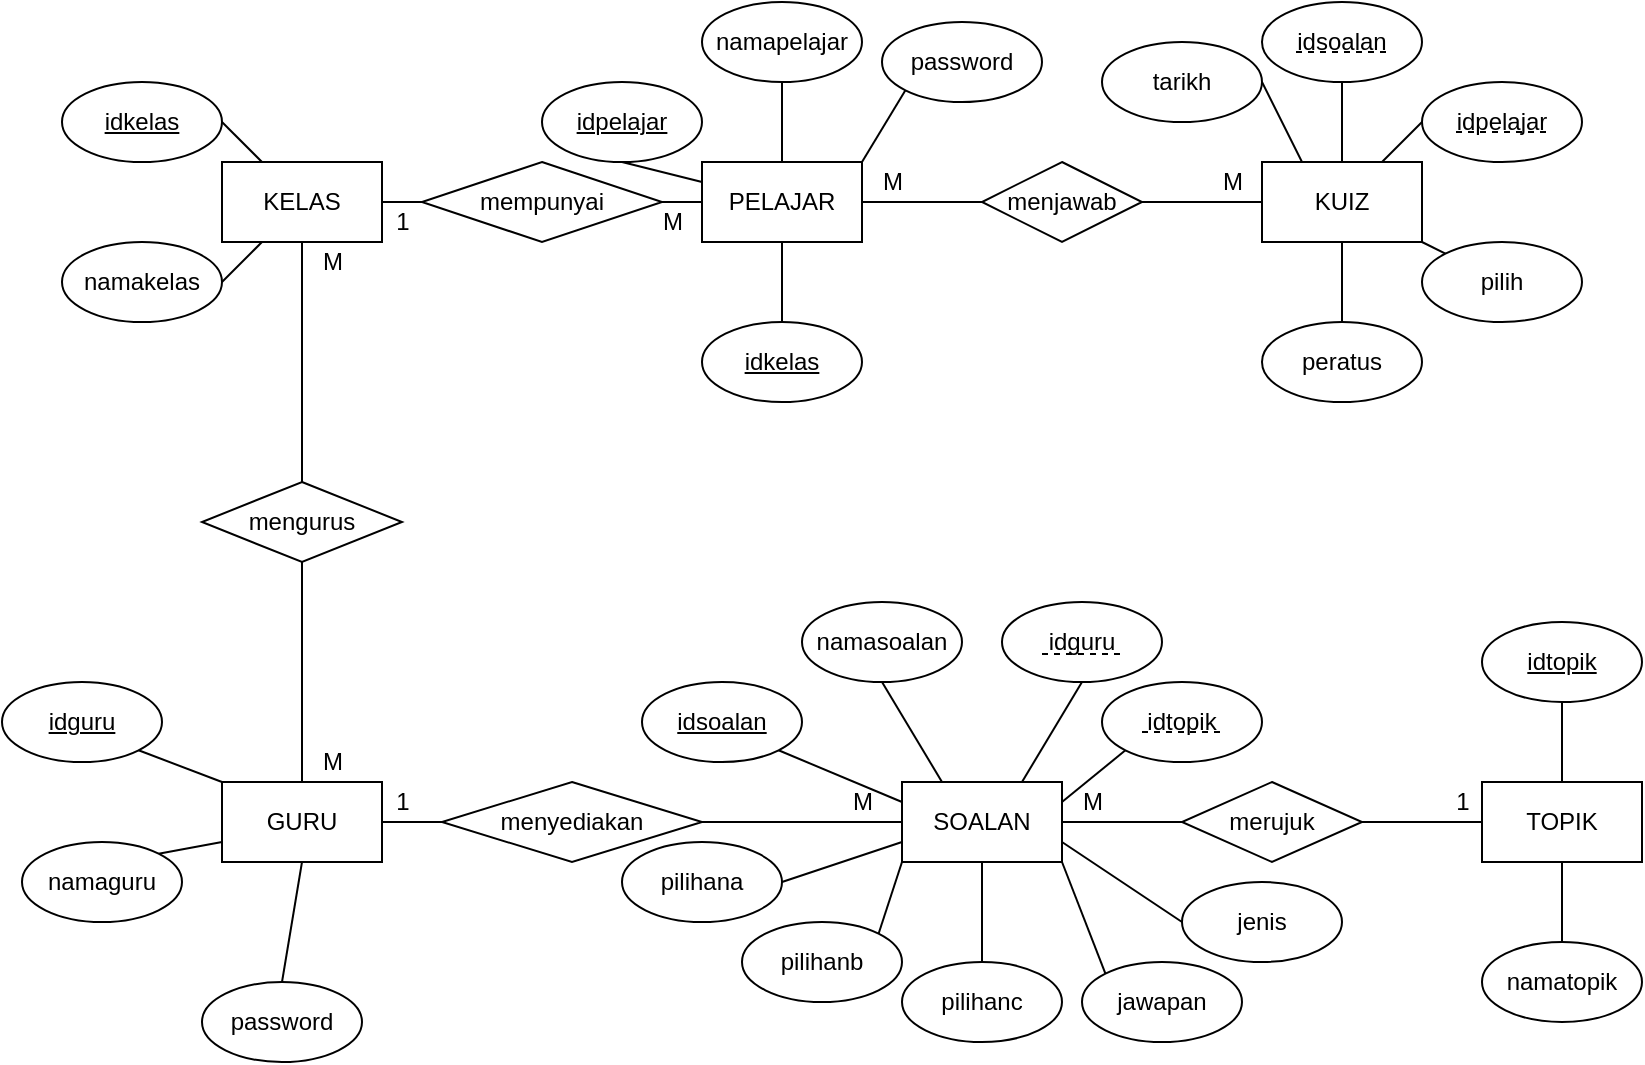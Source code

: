 <mxfile version="15.9.1" type="github">
  <diagram id="ev6TCaumLYetbTBm_4lM" name="Page-1">
    <mxGraphModel dx="689" dy="818" grid="1" gridSize="10" guides="1" tooltips="1" connect="1" arrows="1" fold="1" page="1" pageScale="1" pageWidth="850" pageHeight="1100" math="0" shadow="0">
      <root>
        <mxCell id="0" />
        <mxCell id="1" parent="0" />
        <mxCell id="LQL8k-GrR-42QwN9D3Ss-1" value="KELAS" style="rounded=0;whiteSpace=wrap;html=1;" parent="1" vertex="1">
          <mxGeometry x="120" y="120" width="80" height="40" as="geometry" />
        </mxCell>
        <mxCell id="LQL8k-GrR-42QwN9D3Ss-2" value="&lt;u&gt;idkelas&lt;/u&gt;" style="ellipse;whiteSpace=wrap;html=1;" parent="1" vertex="1">
          <mxGeometry x="40" y="80" width="80" height="40" as="geometry" />
        </mxCell>
        <mxCell id="LQL8k-GrR-42QwN9D3Ss-3" value="namakelas" style="ellipse;whiteSpace=wrap;html=1;" parent="1" vertex="1">
          <mxGeometry x="40" y="160" width="80" height="40" as="geometry" />
        </mxCell>
        <mxCell id="LQL8k-GrR-42QwN9D3Ss-4" value="" style="endArrow=none;html=1;rounded=0;entryX=1;entryY=0.5;entryDx=0;entryDy=0;exitX=0.25;exitY=0;exitDx=0;exitDy=0;" parent="1" source="LQL8k-GrR-42QwN9D3Ss-1" target="LQL8k-GrR-42QwN9D3Ss-2" edge="1">
          <mxGeometry width="50" height="50" relative="1" as="geometry">
            <mxPoint x="360" y="280" as="sourcePoint" />
            <mxPoint x="410" y="230" as="targetPoint" />
          </mxGeometry>
        </mxCell>
        <mxCell id="LQL8k-GrR-42QwN9D3Ss-5" value="" style="endArrow=none;html=1;rounded=0;entryX=0.25;entryY=1;entryDx=0;entryDy=0;exitX=1;exitY=0.5;exitDx=0;exitDy=0;" parent="1" source="LQL8k-GrR-42QwN9D3Ss-3" target="LQL8k-GrR-42QwN9D3Ss-1" edge="1">
          <mxGeometry width="50" height="50" relative="1" as="geometry">
            <mxPoint x="360" y="280" as="sourcePoint" />
            <mxPoint x="410" y="230" as="targetPoint" />
          </mxGeometry>
        </mxCell>
        <mxCell id="LQL8k-GrR-42QwN9D3Ss-6" style="rounded=0;orthogonalLoop=1;jettySize=auto;html=1;exitX=0;exitY=0.75;exitDx=0;exitDy=0;entryX=1;entryY=0;entryDx=0;entryDy=0;endArrow=none;endFill=0;" parent="1" source="LQL8k-GrR-42QwN9D3Ss-8" target="LQL8k-GrR-42QwN9D3Ss-11" edge="1">
          <mxGeometry relative="1" as="geometry" />
        </mxCell>
        <mxCell id="LQL8k-GrR-42QwN9D3Ss-7" style="orthogonalLoop=1;jettySize=auto;html=1;exitX=0.5;exitY=1;exitDx=0;exitDy=0;entryX=0.5;entryY=0;entryDx=0;entryDy=0;endArrow=none;endFill=0;rounded=0;" parent="1" source="LQL8k-GrR-42QwN9D3Ss-8" target="LQL8k-GrR-42QwN9D3Ss-12" edge="1">
          <mxGeometry relative="1" as="geometry" />
        </mxCell>
        <mxCell id="LQL8k-GrR-42QwN9D3Ss-68" style="edgeStyle=none;rounded=0;orthogonalLoop=1;jettySize=auto;html=1;exitX=1;exitY=0.5;exitDx=0;exitDy=0;entryX=0;entryY=0.5;entryDx=0;entryDy=0;endArrow=none;endFill=0;" parent="1" source="LQL8k-GrR-42QwN9D3Ss-8" target="LQL8k-GrR-42QwN9D3Ss-66" edge="1">
          <mxGeometry relative="1" as="geometry" />
        </mxCell>
        <mxCell id="_ZZyjqLh1WDkHjYmhh7X-3" style="edgeStyle=orthogonalEdgeStyle;rounded=0;orthogonalLoop=1;jettySize=auto;html=1;exitX=0.5;exitY=0;exitDx=0;exitDy=0;entryX=0.5;entryY=1;entryDx=0;entryDy=0;endArrow=none;endFill=0;" edge="1" parent="1" source="LQL8k-GrR-42QwN9D3Ss-8" target="_ZZyjqLh1WDkHjYmhh7X-1">
          <mxGeometry relative="1" as="geometry" />
        </mxCell>
        <mxCell id="LQL8k-GrR-42QwN9D3Ss-8" value="GURU" style="rounded=0;whiteSpace=wrap;html=1;" parent="1" vertex="1">
          <mxGeometry x="120" y="430" width="80" height="40" as="geometry" />
        </mxCell>
        <mxCell id="LQL8k-GrR-42QwN9D3Ss-9" value="&lt;u&gt;idguru&lt;/u&gt;" style="ellipse;whiteSpace=wrap;html=1;" parent="1" vertex="1">
          <mxGeometry x="10" y="380" width="80" height="40" as="geometry" />
        </mxCell>
        <mxCell id="LQL8k-GrR-42QwN9D3Ss-10" value="" style="endArrow=none;html=1;rounded=0;entryX=0;entryY=0;entryDx=0;entryDy=0;exitX=1;exitY=1;exitDx=0;exitDy=0;" parent="1" source="LQL8k-GrR-42QwN9D3Ss-9" target="LQL8k-GrR-42QwN9D3Ss-8" edge="1">
          <mxGeometry width="50" height="50" relative="1" as="geometry">
            <mxPoint x="320" y="460" as="sourcePoint" />
            <mxPoint x="370" y="410" as="targetPoint" />
          </mxGeometry>
        </mxCell>
        <mxCell id="LQL8k-GrR-42QwN9D3Ss-11" value="namaguru" style="ellipse;whiteSpace=wrap;html=1;" parent="1" vertex="1">
          <mxGeometry x="20" y="460" width="80" height="40" as="geometry" />
        </mxCell>
        <mxCell id="LQL8k-GrR-42QwN9D3Ss-12" value="password" style="ellipse;whiteSpace=wrap;html=1;" parent="1" vertex="1">
          <mxGeometry x="110" y="530" width="80" height="40" as="geometry" />
        </mxCell>
        <mxCell id="LQL8k-GrR-42QwN9D3Ss-13" style="edgeStyle=orthogonalEdgeStyle;rounded=0;orthogonalLoop=1;jettySize=auto;html=1;exitX=0.5;exitY=0;exitDx=0;exitDy=0;entryX=0.5;entryY=1;entryDx=0;entryDy=0;endArrow=none;endFill=0;" parent="1" source="LQL8k-GrR-42QwN9D3Ss-16" target="LQL8k-GrR-42QwN9D3Ss-19" edge="1">
          <mxGeometry relative="1" as="geometry" />
        </mxCell>
        <mxCell id="LQL8k-GrR-42QwN9D3Ss-14" style="orthogonalLoop=1;jettySize=auto;html=1;exitX=1;exitY=0;exitDx=0;exitDy=0;entryX=0;entryY=1;entryDx=0;entryDy=0;endArrow=none;endFill=0;rounded=0;" parent="1" source="LQL8k-GrR-42QwN9D3Ss-16" target="LQL8k-GrR-42QwN9D3Ss-20" edge="1">
          <mxGeometry relative="1" as="geometry" />
        </mxCell>
        <mxCell id="LQL8k-GrR-42QwN9D3Ss-15" style="edgeStyle=none;rounded=0;orthogonalLoop=1;jettySize=auto;html=1;exitX=0.5;exitY=1;exitDx=0;exitDy=0;entryX=0.5;entryY=0;entryDx=0;entryDy=0;endArrow=none;endFill=0;" parent="1" source="LQL8k-GrR-42QwN9D3Ss-16" target="LQL8k-GrR-42QwN9D3Ss-21" edge="1">
          <mxGeometry relative="1" as="geometry" />
        </mxCell>
        <mxCell id="LQL8k-GrR-42QwN9D3Ss-73" style="edgeStyle=none;rounded=0;orthogonalLoop=1;jettySize=auto;html=1;exitX=0;exitY=0.5;exitDx=0;exitDy=0;entryX=1;entryY=0.5;entryDx=0;entryDy=0;endArrow=none;endFill=0;" parent="1" source="LQL8k-GrR-42QwN9D3Ss-16" target="LQL8k-GrR-42QwN9D3Ss-72" edge="1">
          <mxGeometry relative="1" as="geometry" />
        </mxCell>
        <mxCell id="LQL8k-GrR-42QwN9D3Ss-16" value="PELAJAR" style="rounded=0;whiteSpace=wrap;html=1;" parent="1" vertex="1">
          <mxGeometry x="360" y="120" width="80" height="40" as="geometry" />
        </mxCell>
        <mxCell id="LQL8k-GrR-42QwN9D3Ss-17" value="&lt;u&gt;idpelajar&lt;/u&gt;" style="ellipse;whiteSpace=wrap;html=1;" parent="1" vertex="1">
          <mxGeometry x="280" y="80" width="80" height="40" as="geometry" />
        </mxCell>
        <mxCell id="LQL8k-GrR-42QwN9D3Ss-18" value="" style="endArrow=none;html=1;rounded=0;entryX=0;entryY=0.25;entryDx=0;entryDy=0;exitX=0.5;exitY=1;exitDx=0;exitDy=0;" parent="1" source="LQL8k-GrR-42QwN9D3Ss-17" target="LQL8k-GrR-42QwN9D3Ss-16" edge="1">
          <mxGeometry width="50" height="50" relative="1" as="geometry">
            <mxPoint x="560" y="150" as="sourcePoint" />
            <mxPoint x="610" y="100" as="targetPoint" />
          </mxGeometry>
        </mxCell>
        <mxCell id="LQL8k-GrR-42QwN9D3Ss-19" value="namapelajar" style="ellipse;whiteSpace=wrap;html=1;" parent="1" vertex="1">
          <mxGeometry x="360" y="40" width="80" height="40" as="geometry" />
        </mxCell>
        <mxCell id="LQL8k-GrR-42QwN9D3Ss-20" value="password" style="ellipse;whiteSpace=wrap;html=1;" parent="1" vertex="1">
          <mxGeometry x="450" y="50" width="80" height="40" as="geometry" />
        </mxCell>
        <mxCell id="LQL8k-GrR-42QwN9D3Ss-21" value="&lt;u&gt;idkelas&lt;/u&gt;" style="ellipse;whiteSpace=wrap;html=1;" parent="1" vertex="1">
          <mxGeometry x="360" y="200" width="80" height="40" as="geometry" />
        </mxCell>
        <mxCell id="LQL8k-GrR-42QwN9D3Ss-22" style="edgeStyle=none;rounded=0;orthogonalLoop=1;jettySize=auto;html=1;exitX=0.5;exitY=0;exitDx=0;exitDy=0;entryX=0.5;entryY=1;entryDx=0;entryDy=0;endArrow=none;endFill=0;" parent="1" source="LQL8k-GrR-42QwN9D3Ss-27" target="LQL8k-GrR-42QwN9D3Ss-32" edge="1">
          <mxGeometry relative="1" as="geometry" />
        </mxCell>
        <mxCell id="LQL8k-GrR-42QwN9D3Ss-23" style="edgeStyle=none;rounded=0;orthogonalLoop=1;jettySize=auto;html=1;exitX=0.25;exitY=0;exitDx=0;exitDy=0;entryX=1;entryY=0.5;entryDx=0;entryDy=0;endArrow=none;endFill=0;" parent="1" source="LQL8k-GrR-42QwN9D3Ss-27" target="LQL8k-GrR-42QwN9D3Ss-34" edge="1">
          <mxGeometry relative="1" as="geometry" />
        </mxCell>
        <mxCell id="LQL8k-GrR-42QwN9D3Ss-24" style="edgeStyle=none;rounded=0;orthogonalLoop=1;jettySize=auto;html=1;exitX=0.75;exitY=0;exitDx=0;exitDy=0;entryX=0;entryY=0.5;entryDx=0;entryDy=0;endArrow=none;endFill=0;" parent="1" source="LQL8k-GrR-42QwN9D3Ss-27" target="LQL8k-GrR-42QwN9D3Ss-29" edge="1">
          <mxGeometry relative="1" as="geometry" />
        </mxCell>
        <mxCell id="LQL8k-GrR-42QwN9D3Ss-25" style="edgeStyle=none;rounded=0;orthogonalLoop=1;jettySize=auto;html=1;exitX=1;exitY=1;exitDx=0;exitDy=0;entryX=0;entryY=0;entryDx=0;entryDy=0;endArrow=none;endFill=0;" parent="1" source="LQL8k-GrR-42QwN9D3Ss-27" target="LQL8k-GrR-42QwN9D3Ss-35" edge="1">
          <mxGeometry relative="1" as="geometry" />
        </mxCell>
        <mxCell id="LQL8k-GrR-42QwN9D3Ss-26" style="edgeStyle=none;rounded=0;orthogonalLoop=1;jettySize=auto;html=1;exitX=0.5;exitY=1;exitDx=0;exitDy=0;entryX=0.5;entryY=0;entryDx=0;entryDy=0;endArrow=none;endFill=0;" parent="1" source="LQL8k-GrR-42QwN9D3Ss-27" target="LQL8k-GrR-42QwN9D3Ss-36" edge="1">
          <mxGeometry relative="1" as="geometry" />
        </mxCell>
        <mxCell id="LQL8k-GrR-42QwN9D3Ss-27" value="KUIZ" style="rounded=0;whiteSpace=wrap;html=1;" parent="1" vertex="1">
          <mxGeometry x="640" y="120" width="80" height="40" as="geometry" />
        </mxCell>
        <mxCell id="LQL8k-GrR-42QwN9D3Ss-28" value="" style="group" parent="1" vertex="1" connectable="0">
          <mxGeometry x="720" y="80" width="80" height="40" as="geometry" />
        </mxCell>
        <mxCell id="LQL8k-GrR-42QwN9D3Ss-29" value="&lt;span&gt;idpelajar&lt;/span&gt;" style="ellipse;whiteSpace=wrap;html=1;fixDash=0;fontStyle=0" parent="LQL8k-GrR-42QwN9D3Ss-28" vertex="1">
          <mxGeometry width="80" height="40" as="geometry" />
        </mxCell>
        <mxCell id="LQL8k-GrR-42QwN9D3Ss-30" value="" style="endArrow=none;dashed=1;html=1;rounded=0;" parent="LQL8k-GrR-42QwN9D3Ss-28" edge="1">
          <mxGeometry width="50" height="50" relative="1" as="geometry">
            <mxPoint x="17" y="25.0" as="sourcePoint" />
            <mxPoint x="65" y="25.0" as="targetPoint" />
            <Array as="points" />
          </mxGeometry>
        </mxCell>
        <mxCell id="LQL8k-GrR-42QwN9D3Ss-31" value="" style="group" parent="1" vertex="1" connectable="0">
          <mxGeometry x="640" y="40" width="80" height="40" as="geometry" />
        </mxCell>
        <mxCell id="LQL8k-GrR-42QwN9D3Ss-32" value="&lt;span&gt;idsoalan&lt;/span&gt;" style="ellipse;whiteSpace=wrap;html=1;fixDash=0;fontStyle=0" parent="LQL8k-GrR-42QwN9D3Ss-31" vertex="1">
          <mxGeometry width="80" height="40" as="geometry" />
        </mxCell>
        <mxCell id="LQL8k-GrR-42QwN9D3Ss-33" value="" style="endArrow=none;dashed=1;html=1;rounded=0;" parent="LQL8k-GrR-42QwN9D3Ss-31" edge="1">
          <mxGeometry width="50" height="50" relative="1" as="geometry">
            <mxPoint x="17" y="25.0" as="sourcePoint" />
            <mxPoint x="65" y="25.0" as="targetPoint" />
            <Array as="points" />
          </mxGeometry>
        </mxCell>
        <mxCell id="LQL8k-GrR-42QwN9D3Ss-34" value="tarikh" style="ellipse;whiteSpace=wrap;html=1;" parent="1" vertex="1">
          <mxGeometry x="560" y="60" width="80" height="40" as="geometry" />
        </mxCell>
        <mxCell id="LQL8k-GrR-42QwN9D3Ss-35" value="pilih" style="ellipse;whiteSpace=wrap;html=1;" parent="1" vertex="1">
          <mxGeometry x="720" y="160" width="80" height="40" as="geometry" />
        </mxCell>
        <mxCell id="LQL8k-GrR-42QwN9D3Ss-36" value="peratus" style="ellipse;whiteSpace=wrap;html=1;" parent="1" vertex="1">
          <mxGeometry x="640" y="200" width="80" height="40" as="geometry" />
        </mxCell>
        <mxCell id="LQL8k-GrR-42QwN9D3Ss-57" style="rounded=0;orthogonalLoop=1;jettySize=auto;html=1;exitX=0.75;exitY=0;exitDx=0;exitDy=0;entryX=0.5;entryY=1;entryDx=0;entryDy=0;endArrow=none;endFill=0;" parent="1" source="LQL8k-GrR-42QwN9D3Ss-37" target="LQL8k-GrR-42QwN9D3Ss-46" edge="1">
          <mxGeometry relative="1" as="geometry" />
        </mxCell>
        <mxCell id="LQL8k-GrR-42QwN9D3Ss-58" style="edgeStyle=none;rounded=0;orthogonalLoop=1;jettySize=auto;html=1;exitX=1;exitY=0.25;exitDx=0;exitDy=0;entryX=0;entryY=1;entryDx=0;entryDy=0;endArrow=none;endFill=0;" parent="1" source="LQL8k-GrR-42QwN9D3Ss-37" target="LQL8k-GrR-42QwN9D3Ss-40" edge="1">
          <mxGeometry relative="1" as="geometry" />
        </mxCell>
        <mxCell id="LQL8k-GrR-42QwN9D3Ss-59" style="edgeStyle=none;rounded=0;orthogonalLoop=1;jettySize=auto;html=1;exitX=1;exitY=0.75;exitDx=0;exitDy=0;entryX=0;entryY=0.5;entryDx=0;entryDy=0;endArrow=none;endFill=0;" parent="1" source="LQL8k-GrR-42QwN9D3Ss-37" target="LQL8k-GrR-42QwN9D3Ss-41" edge="1">
          <mxGeometry relative="1" as="geometry" />
        </mxCell>
        <mxCell id="LQL8k-GrR-42QwN9D3Ss-60" style="edgeStyle=none;rounded=0;orthogonalLoop=1;jettySize=auto;html=1;exitX=1;exitY=1;exitDx=0;exitDy=0;entryX=0;entryY=0;entryDx=0;entryDy=0;endArrow=none;endFill=0;" parent="1" source="LQL8k-GrR-42QwN9D3Ss-37" target="LQL8k-GrR-42QwN9D3Ss-42" edge="1">
          <mxGeometry relative="1" as="geometry" />
        </mxCell>
        <mxCell id="LQL8k-GrR-42QwN9D3Ss-61" style="edgeStyle=none;rounded=0;orthogonalLoop=1;jettySize=auto;html=1;exitX=0;exitY=1;exitDx=0;exitDy=0;entryX=1;entryY=0;entryDx=0;entryDy=0;endArrow=none;endFill=0;" parent="1" source="LQL8k-GrR-42QwN9D3Ss-37" target="LQL8k-GrR-42QwN9D3Ss-44" edge="1">
          <mxGeometry relative="1" as="geometry" />
        </mxCell>
        <mxCell id="LQL8k-GrR-42QwN9D3Ss-62" style="edgeStyle=none;rounded=0;orthogonalLoop=1;jettySize=auto;html=1;exitX=0;exitY=0.75;exitDx=0;exitDy=0;entryX=1;entryY=0.5;entryDx=0;entryDy=0;endArrow=none;endFill=0;" parent="1" source="LQL8k-GrR-42QwN9D3Ss-37" target="LQL8k-GrR-42QwN9D3Ss-45" edge="1">
          <mxGeometry relative="1" as="geometry" />
        </mxCell>
        <mxCell id="LQL8k-GrR-42QwN9D3Ss-63" style="edgeStyle=none;rounded=0;orthogonalLoop=1;jettySize=auto;html=1;exitX=0.5;exitY=1;exitDx=0;exitDy=0;entryX=0.5;entryY=0;entryDx=0;entryDy=0;endArrow=none;endFill=0;" parent="1" source="LQL8k-GrR-42QwN9D3Ss-37" target="LQL8k-GrR-42QwN9D3Ss-43" edge="1">
          <mxGeometry relative="1" as="geometry" />
        </mxCell>
        <mxCell id="LQL8k-GrR-42QwN9D3Ss-64" style="edgeStyle=none;rounded=0;orthogonalLoop=1;jettySize=auto;html=1;exitX=0;exitY=0.25;exitDx=0;exitDy=0;entryX=1;entryY=1;entryDx=0;entryDy=0;endArrow=none;endFill=0;" parent="1" source="LQL8k-GrR-42QwN9D3Ss-37" target="LQL8k-GrR-42QwN9D3Ss-38" edge="1">
          <mxGeometry relative="1" as="geometry" />
        </mxCell>
        <mxCell id="LQL8k-GrR-42QwN9D3Ss-65" style="edgeStyle=none;rounded=0;orthogonalLoop=1;jettySize=auto;html=1;exitX=0.25;exitY=0;exitDx=0;exitDy=0;entryX=0.5;entryY=1;entryDx=0;entryDy=0;endArrow=none;endFill=0;" parent="1" source="LQL8k-GrR-42QwN9D3Ss-37" target="LQL8k-GrR-42QwN9D3Ss-39" edge="1">
          <mxGeometry relative="1" as="geometry" />
        </mxCell>
        <mxCell id="LQL8k-GrR-42QwN9D3Ss-80" style="edgeStyle=none;rounded=0;orthogonalLoop=1;jettySize=auto;html=1;exitX=1;exitY=0.5;exitDx=0;exitDy=0;entryX=0;entryY=0.5;entryDx=0;entryDy=0;endArrow=none;endFill=0;" parent="1" source="LQL8k-GrR-42QwN9D3Ss-37" target="LQL8k-GrR-42QwN9D3Ss-79" edge="1">
          <mxGeometry relative="1" as="geometry" />
        </mxCell>
        <mxCell id="LQL8k-GrR-42QwN9D3Ss-37" value="SOALAN" style="rounded=0;whiteSpace=wrap;html=1;" parent="1" vertex="1">
          <mxGeometry x="460" y="430" width="80" height="40" as="geometry" />
        </mxCell>
        <mxCell id="LQL8k-GrR-42QwN9D3Ss-38" value="idsoalan" style="ellipse;whiteSpace=wrap;html=1;fontStyle=4" parent="1" vertex="1">
          <mxGeometry x="330" y="380" width="80" height="40" as="geometry" />
        </mxCell>
        <mxCell id="LQL8k-GrR-42QwN9D3Ss-39" value="namasoalan" style="ellipse;whiteSpace=wrap;html=1;" parent="1" vertex="1">
          <mxGeometry x="410" y="340" width="80" height="40" as="geometry" />
        </mxCell>
        <mxCell id="LQL8k-GrR-42QwN9D3Ss-41" value="jenis" style="ellipse;whiteSpace=wrap;html=1;" parent="1" vertex="1">
          <mxGeometry x="600" y="480" width="80" height="40" as="geometry" />
        </mxCell>
        <mxCell id="LQL8k-GrR-42QwN9D3Ss-42" value="jawapan" style="ellipse;whiteSpace=wrap;html=1;" parent="1" vertex="1">
          <mxGeometry x="550" y="520" width="80" height="40" as="geometry" />
        </mxCell>
        <mxCell id="LQL8k-GrR-42QwN9D3Ss-43" value="pilihanc" style="ellipse;whiteSpace=wrap;html=1;" parent="1" vertex="1">
          <mxGeometry x="460" y="520" width="80" height="40" as="geometry" />
        </mxCell>
        <mxCell id="LQL8k-GrR-42QwN9D3Ss-44" value="pilihanb" style="ellipse;whiteSpace=wrap;html=1;" parent="1" vertex="1">
          <mxGeometry x="380" y="500" width="80" height="40" as="geometry" />
        </mxCell>
        <mxCell id="LQL8k-GrR-42QwN9D3Ss-45" value="pilihana" style="ellipse;whiteSpace=wrap;html=1;" parent="1" vertex="1">
          <mxGeometry x="320" y="460" width="80" height="40" as="geometry" />
        </mxCell>
        <mxCell id="LQL8k-GrR-42QwN9D3Ss-49" style="edgeStyle=none;rounded=0;orthogonalLoop=1;jettySize=auto;html=1;exitX=0.5;exitY=0;exitDx=0;exitDy=0;entryX=0.5;entryY=1;entryDx=0;entryDy=0;endArrow=none;endFill=0;" parent="1" source="LQL8k-GrR-42QwN9D3Ss-51" target="LQL8k-GrR-42QwN9D3Ss-52" edge="1">
          <mxGeometry relative="1" as="geometry" />
        </mxCell>
        <mxCell id="LQL8k-GrR-42QwN9D3Ss-50" style="edgeStyle=none;rounded=0;orthogonalLoop=1;jettySize=auto;html=1;exitX=0.5;exitY=1;exitDx=0;exitDy=0;entryX=0.5;entryY=0;entryDx=0;entryDy=0;endArrow=none;endFill=0;" parent="1" source="LQL8k-GrR-42QwN9D3Ss-51" target="LQL8k-GrR-42QwN9D3Ss-53" edge="1">
          <mxGeometry relative="1" as="geometry" />
        </mxCell>
        <mxCell id="LQL8k-GrR-42QwN9D3Ss-51" value="TOPIK" style="rounded=0;whiteSpace=wrap;html=1;" parent="1" vertex="1">
          <mxGeometry x="750" y="430" width="80" height="40" as="geometry" />
        </mxCell>
        <mxCell id="LQL8k-GrR-42QwN9D3Ss-52" value="idtopik" style="ellipse;whiteSpace=wrap;html=1;fontStyle=4" parent="1" vertex="1">
          <mxGeometry x="750" y="350" width="80" height="40" as="geometry" />
        </mxCell>
        <mxCell id="LQL8k-GrR-42QwN9D3Ss-53" value="namatopik" style="ellipse;whiteSpace=wrap;html=1;" parent="1" vertex="1">
          <mxGeometry x="750" y="510" width="80" height="40" as="geometry" />
        </mxCell>
        <mxCell id="LQL8k-GrR-42QwN9D3Ss-55" value="" style="group" parent="1" vertex="1" connectable="0">
          <mxGeometry x="560" y="380" width="80" height="40" as="geometry" />
        </mxCell>
        <mxCell id="LQL8k-GrR-42QwN9D3Ss-40" value="idtopik" style="ellipse;whiteSpace=wrap;html=1;" parent="LQL8k-GrR-42QwN9D3Ss-55" vertex="1">
          <mxGeometry width="80" height="40" as="geometry" />
        </mxCell>
        <mxCell id="LQL8k-GrR-42QwN9D3Ss-48" value="" style="endArrow=none;dashed=1;html=1;rounded=0;" parent="LQL8k-GrR-42QwN9D3Ss-55" edge="1">
          <mxGeometry width="50" height="50" relative="1" as="geometry">
            <mxPoint x="20" y="25" as="sourcePoint" />
            <mxPoint x="60" y="25" as="targetPoint" />
            <Array as="points" />
          </mxGeometry>
        </mxCell>
        <mxCell id="LQL8k-GrR-42QwN9D3Ss-56" value="" style="group" parent="1" vertex="1" connectable="0">
          <mxGeometry x="510" y="340" width="80" height="40" as="geometry" />
        </mxCell>
        <mxCell id="LQL8k-GrR-42QwN9D3Ss-46" value="idguru" style="ellipse;whiteSpace=wrap;html=1;" parent="LQL8k-GrR-42QwN9D3Ss-56" vertex="1">
          <mxGeometry width="80" height="40" as="geometry" />
        </mxCell>
        <mxCell id="LQL8k-GrR-42QwN9D3Ss-47" value="" style="endArrow=none;dashed=1;html=1;rounded=0;" parent="LQL8k-GrR-42QwN9D3Ss-56" edge="1">
          <mxGeometry width="50" height="50" relative="1" as="geometry">
            <mxPoint x="20" y="26" as="sourcePoint" />
            <mxPoint x="60" y="26" as="targetPoint" />
            <Array as="points" />
          </mxGeometry>
        </mxCell>
        <mxCell id="LQL8k-GrR-42QwN9D3Ss-70" style="edgeStyle=none;rounded=0;orthogonalLoop=1;jettySize=auto;html=1;exitX=1;exitY=0.5;exitDx=0;exitDy=0;entryX=0;entryY=0.5;entryDx=0;entryDy=0;endArrow=none;endFill=0;" parent="1" source="LQL8k-GrR-42QwN9D3Ss-66" target="LQL8k-GrR-42QwN9D3Ss-37" edge="1">
          <mxGeometry relative="1" as="geometry" />
        </mxCell>
        <mxCell id="LQL8k-GrR-42QwN9D3Ss-66" value="menyediakan" style="rhombus;whiteSpace=wrap;html=1;" parent="1" vertex="1">
          <mxGeometry x="230" y="430" width="130" height="40" as="geometry" />
        </mxCell>
        <mxCell id="LQL8k-GrR-42QwN9D3Ss-74" style="edgeStyle=none;rounded=0;orthogonalLoop=1;jettySize=auto;html=1;exitX=0;exitY=0.5;exitDx=0;exitDy=0;entryX=1;entryY=0.5;entryDx=0;entryDy=0;endArrow=none;endFill=0;" parent="1" source="LQL8k-GrR-42QwN9D3Ss-72" target="LQL8k-GrR-42QwN9D3Ss-1" edge="1">
          <mxGeometry relative="1" as="geometry" />
        </mxCell>
        <mxCell id="LQL8k-GrR-42QwN9D3Ss-72" value="mempunyai" style="rhombus;whiteSpace=wrap;html=1;" parent="1" vertex="1">
          <mxGeometry x="220" y="120" width="120" height="40" as="geometry" />
        </mxCell>
        <mxCell id="LQL8k-GrR-42QwN9D3Ss-75" value="1" style="text;html=1;align=center;verticalAlign=middle;resizable=0;points=[];autosize=1;strokeColor=none;fillColor=none;" parent="1" vertex="1">
          <mxGeometry x="200" y="140" width="20" height="20" as="geometry" />
        </mxCell>
        <mxCell id="LQL8k-GrR-42QwN9D3Ss-76" value="M" style="text;html=1;align=center;verticalAlign=middle;resizable=0;points=[];autosize=1;strokeColor=none;fillColor=none;" parent="1" vertex="1">
          <mxGeometry x="330" y="140" width="30" height="20" as="geometry" />
        </mxCell>
        <mxCell id="LQL8k-GrR-42QwN9D3Ss-81" style="edgeStyle=none;rounded=0;orthogonalLoop=1;jettySize=auto;html=1;exitX=1;exitY=0.5;exitDx=0;exitDy=0;entryX=0;entryY=0.5;entryDx=0;entryDy=0;endArrow=none;endFill=0;" parent="1" source="LQL8k-GrR-42QwN9D3Ss-79" target="LQL8k-GrR-42QwN9D3Ss-51" edge="1">
          <mxGeometry relative="1" as="geometry" />
        </mxCell>
        <mxCell id="LQL8k-GrR-42QwN9D3Ss-79" value="merujuk" style="rhombus;whiteSpace=wrap;html=1;" parent="1" vertex="1">
          <mxGeometry x="600" y="430" width="90" height="40" as="geometry" />
        </mxCell>
        <mxCell id="LQL8k-GrR-42QwN9D3Ss-82" value="1" style="text;html=1;align=center;verticalAlign=middle;resizable=0;points=[];autosize=1;strokeColor=none;fillColor=none;" parent="1" vertex="1">
          <mxGeometry x="730" y="430" width="20" height="20" as="geometry" />
        </mxCell>
        <mxCell id="LQL8k-GrR-42QwN9D3Ss-83" value="M" style="text;html=1;align=center;verticalAlign=middle;resizable=0;points=[];autosize=1;strokeColor=none;fillColor=none;" parent="1" vertex="1">
          <mxGeometry x="540" y="430" width="30" height="20" as="geometry" />
        </mxCell>
        <mxCell id="LQL8k-GrR-42QwN9D3Ss-87" style="edgeStyle=none;rounded=0;orthogonalLoop=1;jettySize=auto;html=1;exitX=0;exitY=0.5;exitDx=0;exitDy=0;entryX=1;entryY=0.5;entryDx=0;entryDy=0;endArrow=none;endFill=0;" parent="1" source="LQL8k-GrR-42QwN9D3Ss-86" target="LQL8k-GrR-42QwN9D3Ss-16" edge="1">
          <mxGeometry relative="1" as="geometry" />
        </mxCell>
        <mxCell id="LQL8k-GrR-42QwN9D3Ss-88" style="edgeStyle=none;rounded=0;orthogonalLoop=1;jettySize=auto;html=1;exitX=1;exitY=0.5;exitDx=0;exitDy=0;entryX=0;entryY=0.5;entryDx=0;entryDy=0;endArrow=none;endFill=0;" parent="1" source="LQL8k-GrR-42QwN9D3Ss-86" target="LQL8k-GrR-42QwN9D3Ss-27" edge="1">
          <mxGeometry relative="1" as="geometry" />
        </mxCell>
        <mxCell id="LQL8k-GrR-42QwN9D3Ss-86" value="menjawab" style="rhombus;whiteSpace=wrap;html=1;" parent="1" vertex="1">
          <mxGeometry x="500" y="120" width="80" height="40" as="geometry" />
        </mxCell>
        <mxCell id="LQL8k-GrR-42QwN9D3Ss-89" value="M" style="text;html=1;align=center;verticalAlign=middle;resizable=0;points=[];autosize=1;strokeColor=none;fillColor=none;" parent="1" vertex="1">
          <mxGeometry x="440" y="120" width="30" height="20" as="geometry" />
        </mxCell>
        <mxCell id="LQL8k-GrR-42QwN9D3Ss-93" value="M" style="text;html=1;align=center;verticalAlign=middle;resizable=0;points=[];autosize=1;strokeColor=none;fillColor=none;" parent="1" vertex="1">
          <mxGeometry x="610" y="120" width="30" height="20" as="geometry" />
        </mxCell>
        <mxCell id="_ZZyjqLh1WDkHjYmhh7X-4" style="edgeStyle=orthogonalEdgeStyle;rounded=0;orthogonalLoop=1;jettySize=auto;html=1;exitX=0.5;exitY=0;exitDx=0;exitDy=0;entryX=0.5;entryY=1;entryDx=0;entryDy=0;endArrow=none;endFill=0;" edge="1" parent="1" source="_ZZyjqLh1WDkHjYmhh7X-1" target="LQL8k-GrR-42QwN9D3Ss-1">
          <mxGeometry relative="1" as="geometry" />
        </mxCell>
        <mxCell id="_ZZyjqLh1WDkHjYmhh7X-1" value="mengurus" style="rhombus;whiteSpace=wrap;html=1;" vertex="1" parent="1">
          <mxGeometry x="110" y="280" width="100" height="40" as="geometry" />
        </mxCell>
        <mxCell id="_ZZyjqLh1WDkHjYmhh7X-5" value="M" style="text;html=1;align=center;verticalAlign=middle;resizable=0;points=[];autosize=1;strokeColor=none;fillColor=none;" vertex="1" parent="1">
          <mxGeometry x="160" y="160" width="30" height="20" as="geometry" />
        </mxCell>
        <mxCell id="_ZZyjqLh1WDkHjYmhh7X-6" value="M" style="text;html=1;align=center;verticalAlign=middle;resizable=0;points=[];autosize=1;strokeColor=none;fillColor=none;" vertex="1" parent="1">
          <mxGeometry x="160" y="410" width="30" height="20" as="geometry" />
        </mxCell>
        <mxCell id="_ZZyjqLh1WDkHjYmhh7X-7" value="1" style="text;html=1;align=center;verticalAlign=middle;resizable=0;points=[];autosize=1;strokeColor=none;fillColor=none;" vertex="1" parent="1">
          <mxGeometry x="200" y="430" width="20" height="20" as="geometry" />
        </mxCell>
        <mxCell id="_ZZyjqLh1WDkHjYmhh7X-9" value="M" style="text;html=1;align=center;verticalAlign=middle;resizable=0;points=[];autosize=1;strokeColor=none;fillColor=none;" vertex="1" parent="1">
          <mxGeometry x="425" y="430" width="30" height="20" as="geometry" />
        </mxCell>
      </root>
    </mxGraphModel>
  </diagram>
</mxfile>
